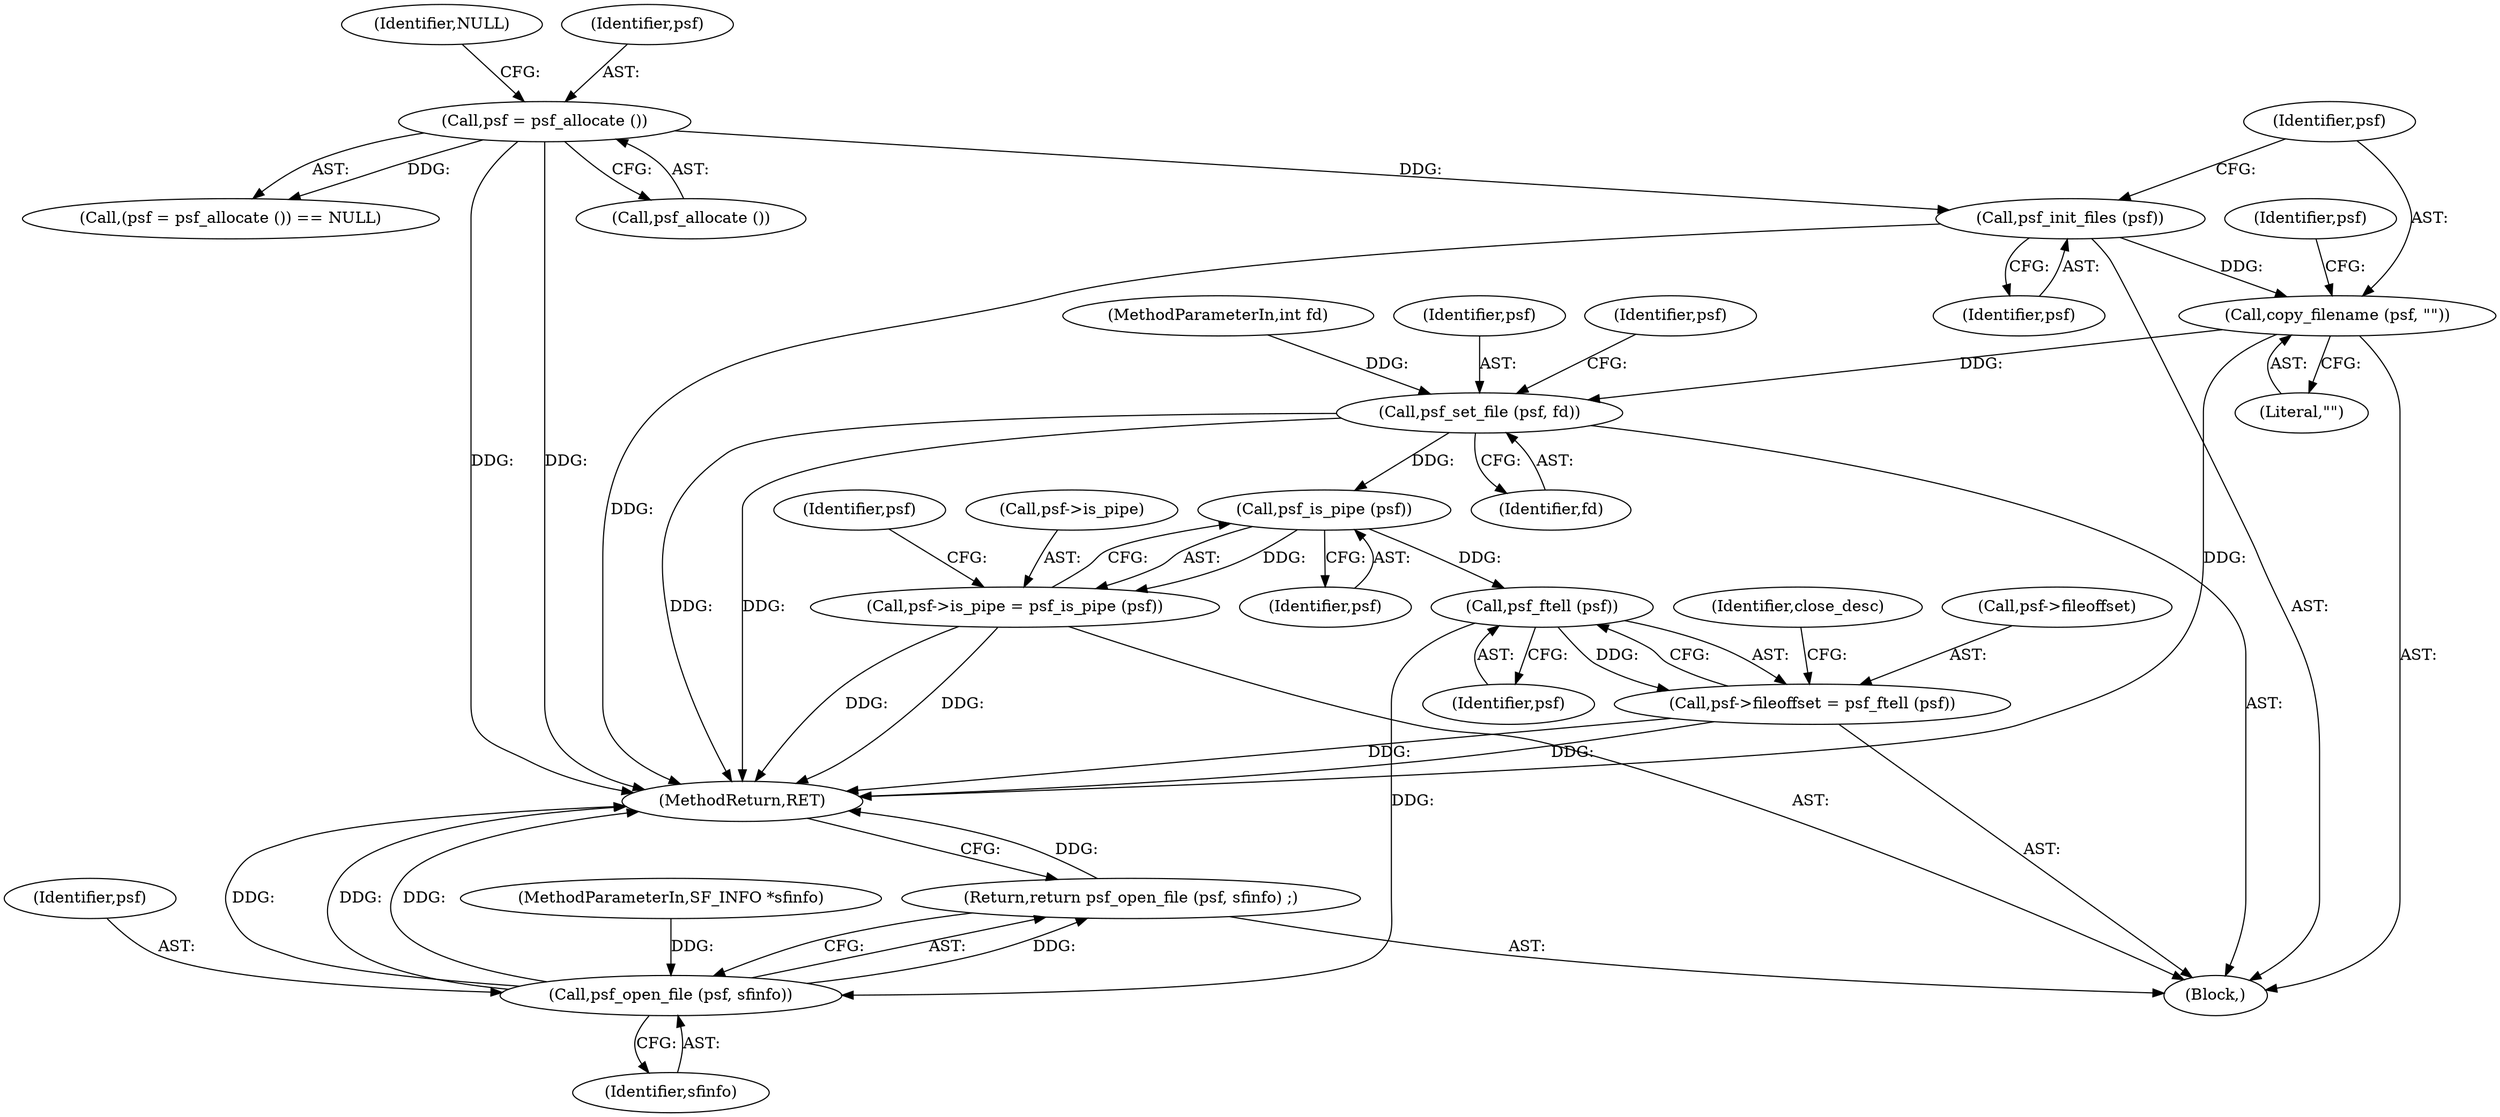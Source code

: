 digraph "0_libsndfile_708e996c87c5fae77b104ccfeb8f6db784c32074_20@API" {
"1000135" [label="(Call,copy_filename (psf, \"\"))"];
"1000133" [label="(Call,psf_init_files (psf))"];
"1000123" [label="(Call,psf = psf_allocate ())"];
"1000145" [label="(Call,psf_set_file (psf, fd))"];
"1000152" [label="(Call,psf_is_pipe (psf))"];
"1000148" [label="(Call,psf->is_pipe = psf_is_pipe (psf))"];
"1000158" [label="(Call,psf_ftell (psf))"];
"1000154" [label="(Call,psf->fileoffset = psf_ftell (psf))"];
"1000171" [label="(Call,psf_open_file (psf, sfinfo))"];
"1000170" [label="(Return,return psf_open_file (psf, sfinfo) ;)"];
"1000104" [label="(MethodParameterIn,SF_INFO *sfinfo)"];
"1000153" [label="(Identifier,psf)"];
"1000126" [label="(Identifier,NULL)"];
"1000124" [label="(Identifier,psf)"];
"1000148" [label="(Call,psf->is_pipe = psf_is_pipe (psf))"];
"1000147" [label="(Identifier,fd)"];
"1000172" [label="(Identifier,psf)"];
"1000158" [label="(Call,psf_ftell (psf))"];
"1000145" [label="(Call,psf_set_file (psf, fd))"];
"1000106" [label="(Block,)"];
"1000146" [label="(Identifier,psf)"];
"1000162" [label="(Identifier,close_desc)"];
"1000171" [label="(Call,psf_open_file (psf, sfinfo))"];
"1000122" [label="(Call,(psf = psf_allocate ()) == NULL)"];
"1000137" [label="(Literal,\"\")"];
"1000135" [label="(Call,copy_filename (psf, \"\"))"];
"1000150" [label="(Identifier,psf)"];
"1000156" [label="(Identifier,psf)"];
"1000102" [label="(MethodParameterIn,int fd)"];
"1000174" [label="(MethodReturn,RET)"];
"1000136" [label="(Identifier,psf)"];
"1000133" [label="(Call,psf_init_files (psf))"];
"1000149" [label="(Call,psf->is_pipe)"];
"1000159" [label="(Identifier,psf)"];
"1000154" [label="(Call,psf->fileoffset = psf_ftell (psf))"];
"1000155" [label="(Call,psf->fileoffset)"];
"1000123" [label="(Call,psf = psf_allocate ())"];
"1000141" [label="(Identifier,psf)"];
"1000152" [label="(Call,psf_is_pipe (psf))"];
"1000125" [label="(Call,psf_allocate ())"];
"1000170" [label="(Return,return psf_open_file (psf, sfinfo) ;)"];
"1000173" [label="(Identifier,sfinfo)"];
"1000134" [label="(Identifier,psf)"];
"1000135" -> "1000106"  [label="AST: "];
"1000135" -> "1000137"  [label="CFG: "];
"1000136" -> "1000135"  [label="AST: "];
"1000137" -> "1000135"  [label="AST: "];
"1000141" -> "1000135"  [label="CFG: "];
"1000135" -> "1000174"  [label="DDG: "];
"1000133" -> "1000135"  [label="DDG: "];
"1000135" -> "1000145"  [label="DDG: "];
"1000133" -> "1000106"  [label="AST: "];
"1000133" -> "1000134"  [label="CFG: "];
"1000134" -> "1000133"  [label="AST: "];
"1000136" -> "1000133"  [label="CFG: "];
"1000133" -> "1000174"  [label="DDG: "];
"1000123" -> "1000133"  [label="DDG: "];
"1000123" -> "1000122"  [label="AST: "];
"1000123" -> "1000125"  [label="CFG: "];
"1000124" -> "1000123"  [label="AST: "];
"1000125" -> "1000123"  [label="AST: "];
"1000126" -> "1000123"  [label="CFG: "];
"1000123" -> "1000174"  [label="DDG: "];
"1000123" -> "1000174"  [label="DDG: "];
"1000123" -> "1000122"  [label="DDG: "];
"1000145" -> "1000106"  [label="AST: "];
"1000145" -> "1000147"  [label="CFG: "];
"1000146" -> "1000145"  [label="AST: "];
"1000147" -> "1000145"  [label="AST: "];
"1000150" -> "1000145"  [label="CFG: "];
"1000145" -> "1000174"  [label="DDG: "];
"1000145" -> "1000174"  [label="DDG: "];
"1000102" -> "1000145"  [label="DDG: "];
"1000145" -> "1000152"  [label="DDG: "];
"1000152" -> "1000148"  [label="AST: "];
"1000152" -> "1000153"  [label="CFG: "];
"1000153" -> "1000152"  [label="AST: "];
"1000148" -> "1000152"  [label="CFG: "];
"1000152" -> "1000148"  [label="DDG: "];
"1000152" -> "1000158"  [label="DDG: "];
"1000148" -> "1000106"  [label="AST: "];
"1000149" -> "1000148"  [label="AST: "];
"1000156" -> "1000148"  [label="CFG: "];
"1000148" -> "1000174"  [label="DDG: "];
"1000148" -> "1000174"  [label="DDG: "];
"1000158" -> "1000154"  [label="AST: "];
"1000158" -> "1000159"  [label="CFG: "];
"1000159" -> "1000158"  [label="AST: "];
"1000154" -> "1000158"  [label="CFG: "];
"1000158" -> "1000154"  [label="DDG: "];
"1000158" -> "1000171"  [label="DDG: "];
"1000154" -> "1000106"  [label="AST: "];
"1000155" -> "1000154"  [label="AST: "];
"1000162" -> "1000154"  [label="CFG: "];
"1000154" -> "1000174"  [label="DDG: "];
"1000154" -> "1000174"  [label="DDG: "];
"1000171" -> "1000170"  [label="AST: "];
"1000171" -> "1000173"  [label="CFG: "];
"1000172" -> "1000171"  [label="AST: "];
"1000173" -> "1000171"  [label="AST: "];
"1000170" -> "1000171"  [label="CFG: "];
"1000171" -> "1000174"  [label="DDG: "];
"1000171" -> "1000174"  [label="DDG: "];
"1000171" -> "1000174"  [label="DDG: "];
"1000171" -> "1000170"  [label="DDG: "];
"1000104" -> "1000171"  [label="DDG: "];
"1000170" -> "1000106"  [label="AST: "];
"1000174" -> "1000170"  [label="CFG: "];
"1000170" -> "1000174"  [label="DDG: "];
}
